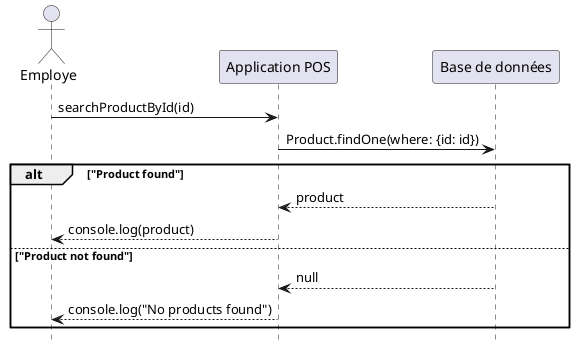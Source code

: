 @startuml VueProcessusRechercherProduitId

actor "Employe" as Employe
hide footbox

Employe -> "Application POS" : searchProductById(id)
"Application POS" -> "Base de données": Product.findOne(where: {id: id})
alt "Product found"
    "Base de données" --> "Application POS": product
    "Application POS" --> "Employe": console.log(product)
else "Product not found"
    "Base de données" --> "Application POS": null
    "Application POS" --> "Employe": console.log("No products found")
end
@enduml
